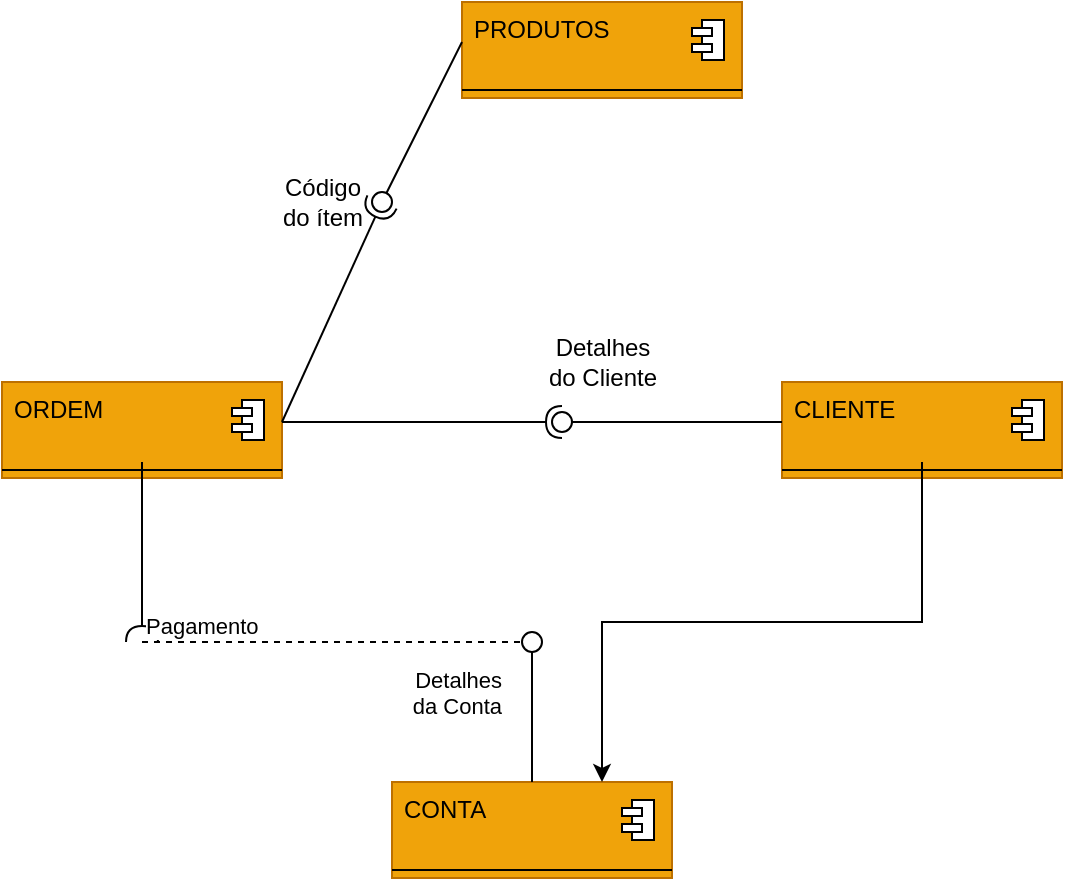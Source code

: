 <mxfile version="27.1.6">
  <diagram name="Página-1" id="LV7mgBZ5_wJd-ZEmvQPO">
    <mxGraphModel dx="2066" dy="743" grid="1" gridSize="10" guides="1" tooltips="1" connect="1" arrows="1" fold="1" page="1" pageScale="1" pageWidth="1169" pageHeight="827" math="0" shadow="0">
      <root>
        <mxCell id="0" />
        <mxCell id="1" parent="0" />
        <mxCell id="YOXjmahR1ESi0K8uK4tD-1" value="" style="fontStyle=1;align=center;verticalAlign=top;childLayout=stackLayout;horizontal=1;horizontalStack=0;resizeParent=1;resizeParentMax=0;resizeLast=0;marginBottom=0;fillColor=#f0a30a;fontColor=#000000;strokeColor=#BD7000;" vertex="1" parent="1">
          <mxGeometry x="280" y="90" width="140" height="48" as="geometry" />
        </mxCell>
        <mxCell id="YOXjmahR1ESi0K8uK4tD-2" value="PRODUTOS" style="html=1;align=left;spacingLeft=4;verticalAlign=top;strokeColor=none;fillColor=none;whiteSpace=wrap;" vertex="1" parent="YOXjmahR1ESi0K8uK4tD-1">
          <mxGeometry width="140" height="40" as="geometry" />
        </mxCell>
        <mxCell id="YOXjmahR1ESi0K8uK4tD-3" value="" style="shape=module;jettyWidth=10;jettyHeight=4;" vertex="1" parent="YOXjmahR1ESi0K8uK4tD-2">
          <mxGeometry x="1" width="16" height="20" relative="1" as="geometry">
            <mxPoint x="-25" y="9" as="offset" />
          </mxGeometry>
        </mxCell>
        <mxCell id="YOXjmahR1ESi0K8uK4tD-7" value="" style="line;strokeWidth=1;fillColor=none;align=left;verticalAlign=middle;spacingTop=-1;spacingLeft=3;spacingRight=3;rotatable=0;labelPosition=right;points=[];portConstraint=eastwest;" vertex="1" parent="YOXjmahR1ESi0K8uK4tD-1">
          <mxGeometry y="40" width="140" height="8" as="geometry" />
        </mxCell>
        <mxCell id="YOXjmahR1ESi0K8uK4tD-13" value="" style="fontStyle=1;align=center;verticalAlign=top;childLayout=stackLayout;horizontal=1;horizontalStack=0;resizeParent=1;resizeParentMax=0;resizeLast=0;marginBottom=0;fillColor=#f0a30a;fontColor=#000000;strokeColor=#BD7000;" vertex="1" parent="1">
          <mxGeometry x="50" y="280" width="140" height="48" as="geometry" />
        </mxCell>
        <mxCell id="YOXjmahR1ESi0K8uK4tD-14" value="ORDEM" style="html=1;align=left;spacingLeft=4;verticalAlign=top;strokeColor=none;fillColor=none;whiteSpace=wrap;" vertex="1" parent="YOXjmahR1ESi0K8uK4tD-13">
          <mxGeometry width="140" height="40" as="geometry" />
        </mxCell>
        <mxCell id="YOXjmahR1ESi0K8uK4tD-15" value="" style="shape=module;jettyWidth=10;jettyHeight=4;" vertex="1" parent="YOXjmahR1ESi0K8uK4tD-14">
          <mxGeometry x="1" width="16" height="20" relative="1" as="geometry">
            <mxPoint x="-25" y="9" as="offset" />
          </mxGeometry>
        </mxCell>
        <mxCell id="YOXjmahR1ESi0K8uK4tD-16" value="" style="line;strokeWidth=1;fillColor=none;align=left;verticalAlign=middle;spacingTop=-1;spacingLeft=3;spacingRight=3;rotatable=0;labelPosition=right;points=[];portConstraint=eastwest;" vertex="1" parent="YOXjmahR1ESi0K8uK4tD-13">
          <mxGeometry y="40" width="140" height="8" as="geometry" />
        </mxCell>
        <mxCell id="YOXjmahR1ESi0K8uK4tD-17" value="" style="fontStyle=1;align=center;verticalAlign=top;childLayout=stackLayout;horizontal=1;horizontalStack=0;resizeParent=1;resizeParentMax=0;resizeLast=0;marginBottom=0;fillColor=#f0a30a;fontColor=#000000;strokeColor=#BD7000;" vertex="1" parent="1">
          <mxGeometry x="440" y="280" width="140" height="48" as="geometry" />
        </mxCell>
        <mxCell id="YOXjmahR1ESi0K8uK4tD-18" value="CLIENTE" style="html=1;align=left;spacingLeft=4;verticalAlign=top;strokeColor=none;fillColor=none;whiteSpace=wrap;" vertex="1" parent="YOXjmahR1ESi0K8uK4tD-17">
          <mxGeometry width="140" height="40" as="geometry" />
        </mxCell>
        <mxCell id="YOXjmahR1ESi0K8uK4tD-19" value="" style="shape=module;jettyWidth=10;jettyHeight=4;" vertex="1" parent="YOXjmahR1ESi0K8uK4tD-18">
          <mxGeometry x="1" width="16" height="20" relative="1" as="geometry">
            <mxPoint x="-25" y="9" as="offset" />
          </mxGeometry>
        </mxCell>
        <mxCell id="YOXjmahR1ESi0K8uK4tD-20" value="" style="line;strokeWidth=1;fillColor=none;align=left;verticalAlign=middle;spacingTop=-1;spacingLeft=3;spacingRight=3;rotatable=0;labelPosition=right;points=[];portConstraint=eastwest;" vertex="1" parent="YOXjmahR1ESi0K8uK4tD-17">
          <mxGeometry y="40" width="140" height="8" as="geometry" />
        </mxCell>
        <mxCell id="YOXjmahR1ESi0K8uK4tD-21" value="" style="fontStyle=1;align=center;verticalAlign=top;childLayout=stackLayout;horizontal=1;horizontalStack=0;resizeParent=1;resizeParentMax=0;resizeLast=0;marginBottom=0;fillColor=#f0a30a;fontColor=#000000;strokeColor=#BD7000;" vertex="1" parent="1">
          <mxGeometry x="245" y="480" width="140" height="48" as="geometry" />
        </mxCell>
        <mxCell id="YOXjmahR1ESi0K8uK4tD-22" value="CONTA" style="html=1;align=left;spacingLeft=4;verticalAlign=top;strokeColor=none;fillColor=none;whiteSpace=wrap;" vertex="1" parent="YOXjmahR1ESi0K8uK4tD-21">
          <mxGeometry width="140" height="40" as="geometry" />
        </mxCell>
        <mxCell id="YOXjmahR1ESi0K8uK4tD-23" value="" style="shape=module;jettyWidth=10;jettyHeight=4;" vertex="1" parent="YOXjmahR1ESi0K8uK4tD-22">
          <mxGeometry x="1" width="16" height="20" relative="1" as="geometry">
            <mxPoint x="-25" y="9" as="offset" />
          </mxGeometry>
        </mxCell>
        <mxCell id="YOXjmahR1ESi0K8uK4tD-24" value="" style="line;strokeWidth=1;fillColor=none;align=left;verticalAlign=middle;spacingTop=-1;spacingLeft=3;spacingRight=3;rotatable=0;labelPosition=right;points=[];portConstraint=eastwest;" vertex="1" parent="YOXjmahR1ESi0K8uK4tD-21">
          <mxGeometry y="40" width="140" height="8" as="geometry" />
        </mxCell>
        <mxCell id="YOXjmahR1ESi0K8uK4tD-25" style="edgeStyle=orthogonalEdgeStyle;rounded=0;orthogonalLoop=1;jettySize=auto;html=1;exitX=0.5;exitY=1;exitDx=0;exitDy=0;entryX=0.75;entryY=0;entryDx=0;entryDy=0;" edge="1" parent="1" source="YOXjmahR1ESi0K8uK4tD-18" target="YOXjmahR1ESi0K8uK4tD-22">
          <mxGeometry relative="1" as="geometry" />
        </mxCell>
        <mxCell id="YOXjmahR1ESi0K8uK4tD-26" value="" style="rounded=0;orthogonalLoop=1;jettySize=auto;html=1;endArrow=halfCircle;endFill=0;endSize=6;strokeWidth=1;sketch=0;exitX=1;exitY=0.5;exitDx=0;exitDy=0;" edge="1" parent="1" source="YOXjmahR1ESi0K8uK4tD-14">
          <mxGeometry relative="1" as="geometry">
            <mxPoint x="260" y="110" as="sourcePoint" />
            <mxPoint x="330" y="300" as="targetPoint" />
          </mxGeometry>
        </mxCell>
        <mxCell id="YOXjmahR1ESi0K8uK4tD-30" value="" style="rounded=0;orthogonalLoop=1;jettySize=auto;html=1;endArrow=oval;endFill=0;sketch=0;sourcePerimeterSpacing=0;targetPerimeterSpacing=0;endSize=10;exitX=0;exitY=0.5;exitDx=0;exitDy=0;" edge="1" parent="1" source="YOXjmahR1ESi0K8uK4tD-18">
          <mxGeometry relative="1" as="geometry">
            <mxPoint x="190" y="300" as="sourcePoint" />
            <mxPoint x="330" y="300" as="targetPoint" />
          </mxGeometry>
        </mxCell>
        <mxCell id="YOXjmahR1ESi0K8uK4tD-31" value="" style="rounded=0;orthogonalLoop=1;jettySize=auto;html=1;endArrow=oval;endFill=0;sketch=0;sourcePerimeterSpacing=0;targetPerimeterSpacing=0;endSize=10;exitX=0.5;exitY=0;exitDx=0;exitDy=0;" edge="1" parent="1" source="YOXjmahR1ESi0K8uK4tD-22">
          <mxGeometry relative="1" as="geometry">
            <mxPoint x="200" y="310" as="sourcePoint" />
            <mxPoint x="315" y="410" as="targetPoint" />
          </mxGeometry>
        </mxCell>
        <mxCell id="YOXjmahR1ESi0K8uK4tD-32" value="" style="rounded=0;orthogonalLoop=1;jettySize=auto;html=1;endArrow=halfCircle;endFill=0;endSize=6;strokeWidth=1;sketch=0;exitX=0.5;exitY=1;exitDx=0;exitDy=0;" edge="1" parent="1" source="YOXjmahR1ESi0K8uK4tD-14">
          <mxGeometry relative="1" as="geometry">
            <mxPoint x="200" y="310" as="sourcePoint" />
            <mxPoint x="120" y="410" as="targetPoint" />
          </mxGeometry>
        </mxCell>
        <mxCell id="YOXjmahR1ESi0K8uK4tD-33" value="" style="rounded=0;orthogonalLoop=1;jettySize=auto;html=1;endArrow=halfCircle;endFill=0;endSize=6;strokeWidth=1;sketch=0;exitX=1;exitY=0.5;exitDx=0;exitDy=0;" edge="1" parent="1" source="YOXjmahR1ESi0K8uK4tD-14">
          <mxGeometry relative="1" as="geometry">
            <mxPoint x="600" y="385" as="sourcePoint" />
            <mxPoint x="240" y="190" as="targetPoint" />
          </mxGeometry>
        </mxCell>
        <mxCell id="YOXjmahR1ESi0K8uK4tD-34" value="" style="rounded=0;orthogonalLoop=1;jettySize=auto;html=1;endArrow=oval;endFill=0;sketch=0;sourcePerimeterSpacing=0;targetPerimeterSpacing=0;endSize=10;exitX=0;exitY=0.5;exitDx=0;exitDy=0;" edge="1" parent="1" source="YOXjmahR1ESi0K8uK4tD-2">
          <mxGeometry relative="1" as="geometry">
            <mxPoint x="560" y="385" as="sourcePoint" />
            <mxPoint x="240" y="190" as="targetPoint" />
          </mxGeometry>
        </mxCell>
        <mxCell id="YOXjmahR1ESi0K8uK4tD-35" value="" style="ellipse;whiteSpace=wrap;html=1;align=center;aspect=fixed;fillColor=none;strokeColor=none;resizable=0;perimeter=centerPerimeter;rotatable=0;allowArrows=0;points=[];outlineConnect=1;" vertex="1" parent="1">
          <mxGeometry x="180" y="148" width="10" height="10" as="geometry" />
        </mxCell>
        <mxCell id="YOXjmahR1ESi0K8uK4tD-36" value="" style="endArrow=none;html=1;edgeStyle=orthogonalEdgeStyle;rounded=0;dashed=1;" edge="1" parent="1">
          <mxGeometry relative="1" as="geometry">
            <mxPoint x="120" y="410" as="sourcePoint" />
            <mxPoint x="310" y="410" as="targetPoint" />
          </mxGeometry>
        </mxCell>
        <mxCell id="YOXjmahR1ESi0K8uK4tD-37" value="Pagamento" style="edgeLabel;resizable=0;html=1;align=left;verticalAlign=bottom;" connectable="0" vertex="1" parent="YOXjmahR1ESi0K8uK4tD-36">
          <mxGeometry x="-1" relative="1" as="geometry" />
        </mxCell>
        <mxCell id="YOXjmahR1ESi0K8uK4tD-38" value="Detalhes&lt;div&gt;da Conta&lt;/div&gt;" style="edgeLabel;resizable=0;html=1;align=right;verticalAlign=bottom;" connectable="0" vertex="1" parent="YOXjmahR1ESi0K8uK4tD-36">
          <mxGeometry x="1" relative="1" as="geometry">
            <mxPoint x="-10" y="40" as="offset" />
          </mxGeometry>
        </mxCell>
        <mxCell id="YOXjmahR1ESi0K8uK4tD-40" value="&lt;span style=&quot;text-wrap-mode: wrap;&quot;&gt;Detalhes&lt;/span&gt;&lt;div&gt;&lt;span style=&quot;text-wrap-mode: wrap; background-color: transparent; color: light-dark(rgb(0, 0, 0), rgb(255, 255, 255));&quot;&gt;do Cliente&lt;/span&gt;&lt;/div&gt;" style="text;html=1;align=center;verticalAlign=middle;resizable=0;points=[];autosize=1;strokeColor=none;fillColor=none;" vertex="1" parent="1">
          <mxGeometry x="310" y="250" width="80" height="40" as="geometry" />
        </mxCell>
        <mxCell id="YOXjmahR1ESi0K8uK4tD-41" value="&lt;span style=&quot;text-wrap-mode: wrap;&quot;&gt;Código&lt;br&gt;do ítem&lt;/span&gt;" style="text;html=1;align=center;verticalAlign=middle;resizable=0;points=[];autosize=1;strokeColor=none;fillColor=none;" vertex="1" parent="1">
          <mxGeometry x="180" y="170" width="60" height="40" as="geometry" />
        </mxCell>
      </root>
    </mxGraphModel>
  </diagram>
</mxfile>
